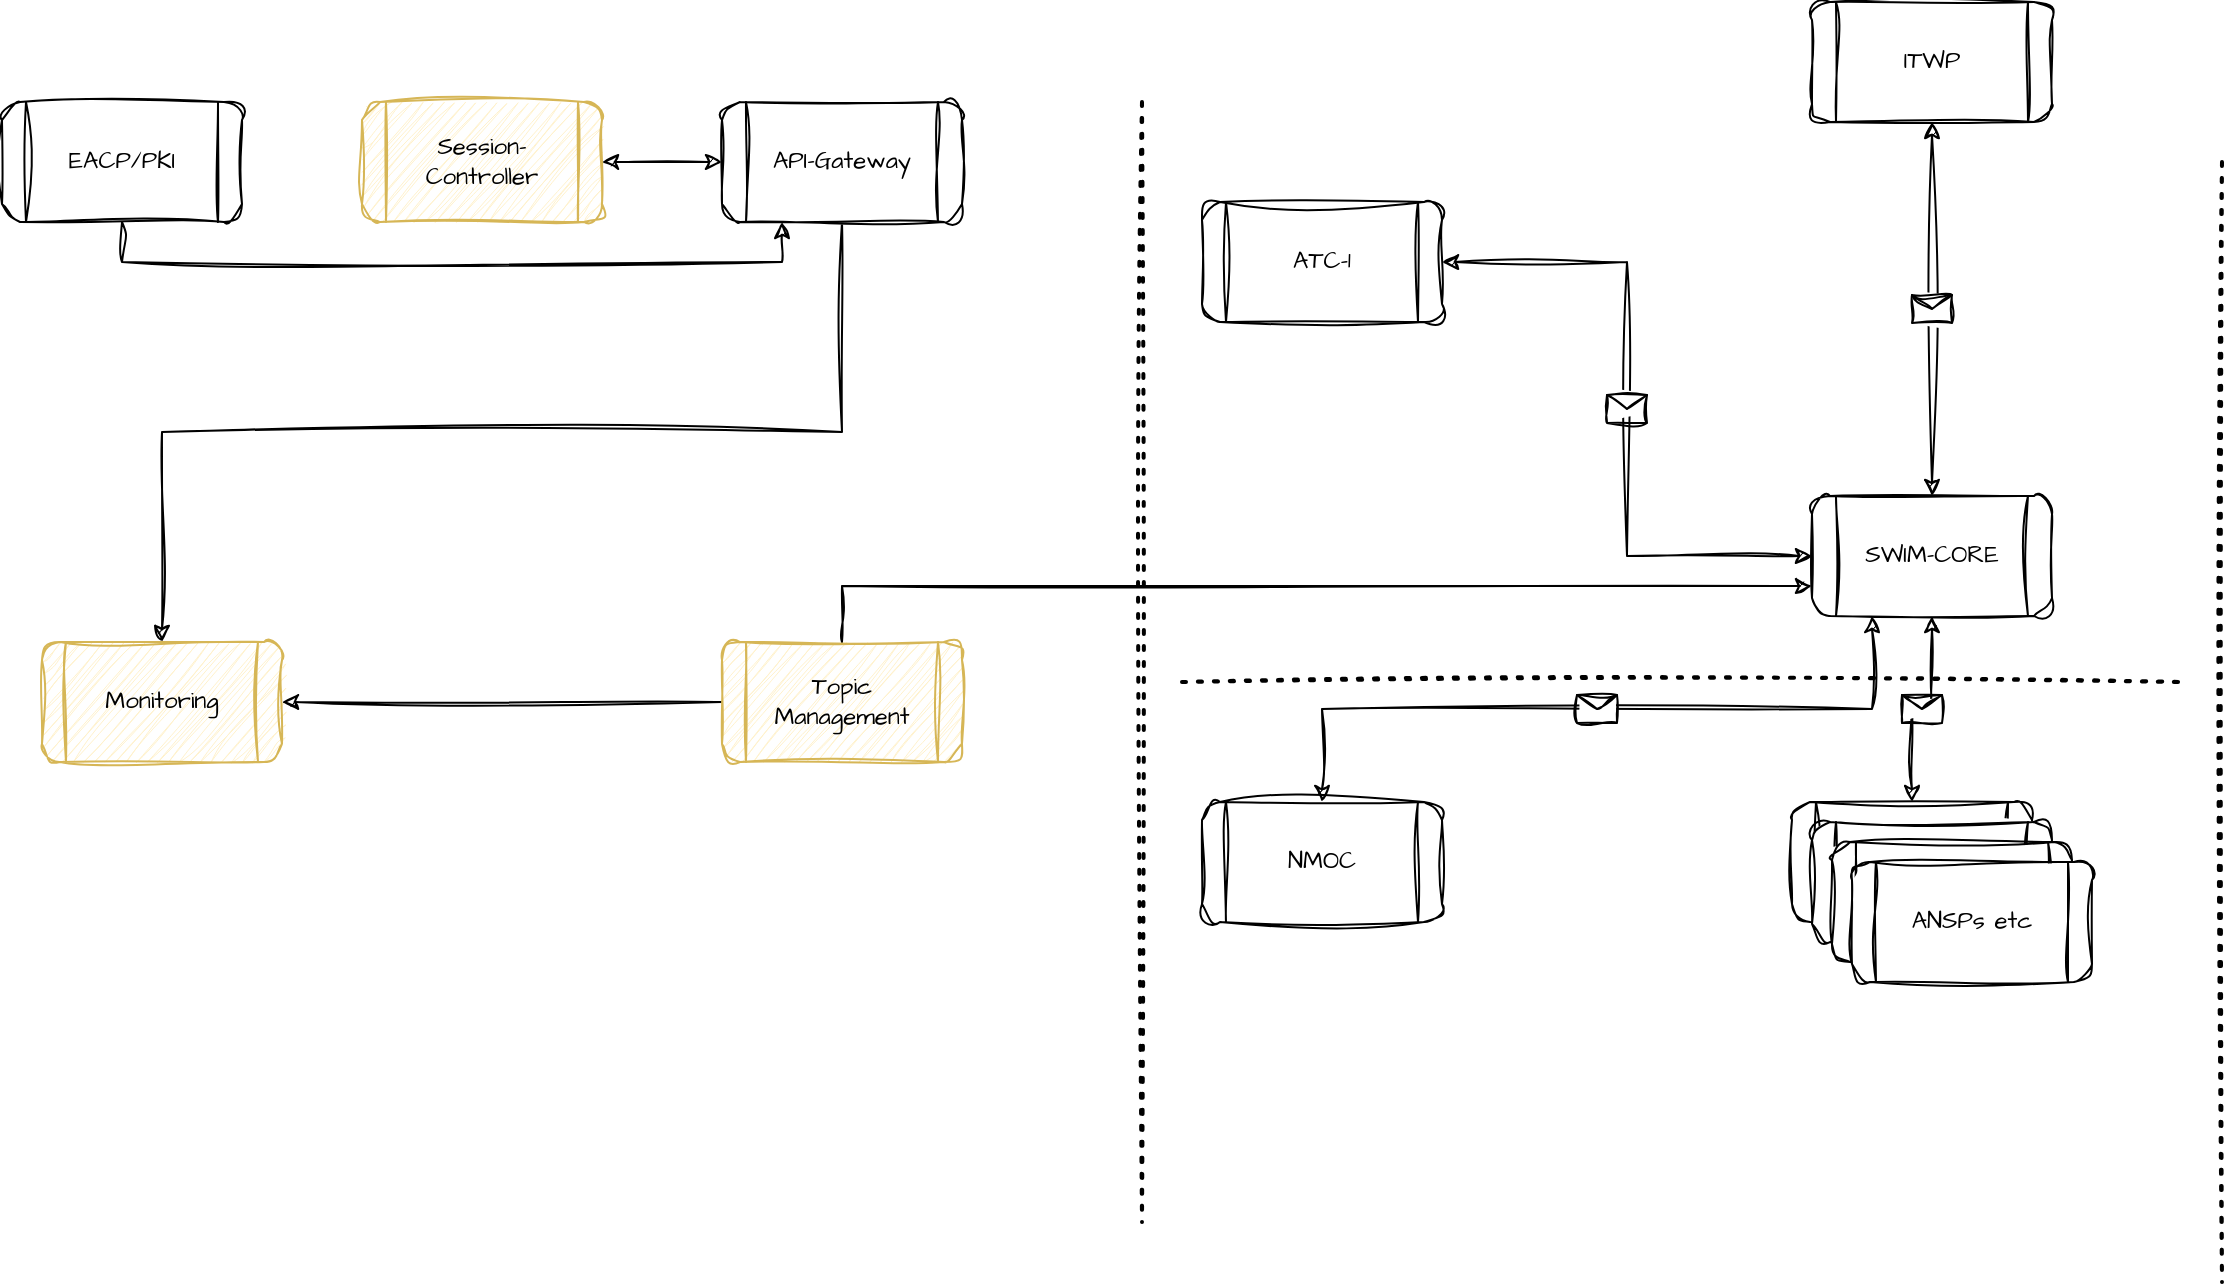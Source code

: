 <mxfile version="28.0.7">
  <diagram name="Seite-1" id="hUbSsvK2uhELkx5SCsLL">
    <mxGraphModel dx="2102" dy="671" grid="1" gridSize="10" guides="1" tooltips="1" connect="1" arrows="1" fold="1" page="1" pageScale="1" pageWidth="827" pageHeight="1169" math="0" shadow="0">
      <root>
        <mxCell id="0" />
        <mxCell id="1" parent="0" />
        <mxCell id="27taV9xG4Q7Hhe_aaaqA-37" value="" style="endArrow=none;dashed=1;html=1;dashPattern=1 3;strokeWidth=2;rounded=0;sketch=1;hachureGap=4;jiggle=2;curveFitting=1;fontFamily=Architects Daughter;fontSource=https%3A%2F%2Ffonts.googleapis.com%2Fcss%3Ffamily%3DArchitects%2BDaughter;" edge="1" parent="1">
          <mxGeometry width="50" height="50" relative="1" as="geometry">
            <mxPoint x="310" y="750" as="sourcePoint" />
            <mxPoint x="810" y="750" as="targetPoint" />
          </mxGeometry>
        </mxCell>
        <mxCell id="27taV9xG4Q7Hhe_aaaqA-38" value="ITWP" style="shape=process;whiteSpace=wrap;html=1;backgroundOutline=1;rounded=1;sketch=1;hachureGap=4;jiggle=2;curveFitting=1;fontFamily=Architects Daughter;fontSource=https%3A%2F%2Ffonts.googleapis.com%2Fcss%3Ffamily%3DArchitects%2BDaughter;" vertex="1" parent="1">
          <mxGeometry x="625" y="410" width="120" height="60" as="geometry" />
        </mxCell>
        <mxCell id="27taV9xG4Q7Hhe_aaaqA-39" value="&lt;div&gt;ATC-1&lt;/div&gt;" style="shape=process;whiteSpace=wrap;html=1;backgroundOutline=1;rounded=1;sketch=1;hachureGap=4;jiggle=2;curveFitting=1;fontFamily=Architects Daughter;fontSource=https%3A%2F%2Ffonts.googleapis.com%2Fcss%3Ffamily%3DArchitects%2BDaughter;" vertex="1" parent="1">
          <mxGeometry x="320" y="510" width="120" height="60" as="geometry" />
        </mxCell>
        <mxCell id="27taV9xG4Q7Hhe_aaaqA-40" value="SWIM-CORE" style="shape=process;whiteSpace=wrap;html=1;backgroundOutline=1;rounded=1;sketch=1;hachureGap=4;jiggle=2;curveFitting=1;fontFamily=Architects Daughter;fontSource=https%3A%2F%2Ffonts.googleapis.com%2Fcss%3Ffamily%3DArchitects%2BDaughter;" vertex="1" parent="1">
          <mxGeometry x="625" y="657" width="120" height="60" as="geometry" />
        </mxCell>
        <mxCell id="27taV9xG4Q7Hhe_aaaqA-41" value="NMOC" style="shape=process;whiteSpace=wrap;html=1;backgroundOutline=1;rounded=1;sketch=1;hachureGap=4;jiggle=2;curveFitting=1;fontFamily=Architects Daughter;fontSource=https%3A%2F%2Ffonts.googleapis.com%2Fcss%3Ffamily%3DArchitects%2BDaughter;" vertex="1" parent="1">
          <mxGeometry x="320" y="810" width="120" height="60" as="geometry" />
        </mxCell>
        <mxCell id="27taV9xG4Q7Hhe_aaaqA-42" value="AU" style="shape=process;whiteSpace=wrap;html=1;backgroundOutline=1;rounded=1;sketch=1;hachureGap=4;jiggle=2;curveFitting=1;fontFamily=Architects Daughter;fontSource=https%3A%2F%2Ffonts.googleapis.com%2Fcss%3Ffamily%3DArchitects%2BDaughter;" vertex="1" parent="1">
          <mxGeometry x="615" y="810" width="120" height="60" as="geometry" />
        </mxCell>
        <mxCell id="27taV9xG4Q7Hhe_aaaqA-43" value="AU" style="shape=process;whiteSpace=wrap;html=1;backgroundOutline=1;rounded=1;sketch=1;hachureGap=4;jiggle=2;curveFitting=1;fontFamily=Architects Daughter;fontSource=https%3A%2F%2Ffonts.googleapis.com%2Fcss%3Ffamily%3DArchitects%2BDaughter;" vertex="1" parent="1">
          <mxGeometry x="625" y="820" width="120" height="60" as="geometry" />
        </mxCell>
        <mxCell id="27taV9xG4Q7Hhe_aaaqA-44" value="AU" style="shape=process;whiteSpace=wrap;html=1;backgroundOutline=1;rounded=1;sketch=1;hachureGap=4;jiggle=2;curveFitting=1;fontFamily=Architects Daughter;fontSource=https%3A%2F%2Ffonts.googleapis.com%2Fcss%3Ffamily%3DArchitects%2BDaughter;" vertex="1" parent="1">
          <mxGeometry x="635" y="830" width="120" height="60" as="geometry" />
        </mxCell>
        <mxCell id="27taV9xG4Q7Hhe_aaaqA-45" value="ANSPs etc" style="shape=process;whiteSpace=wrap;html=1;backgroundOutline=1;rounded=1;sketch=1;hachureGap=4;jiggle=2;curveFitting=1;fontFamily=Architects Daughter;fontSource=https%3A%2F%2Ffonts.googleapis.com%2Fcss%3Ffamily%3DArchitects%2BDaughter;" vertex="1" parent="1">
          <mxGeometry x="645" y="840" width="120" height="60" as="geometry" />
        </mxCell>
        <mxCell id="27taV9xG4Q7Hhe_aaaqA-46" value="" style="endArrow=classic;html=1;rounded=0;entryX=0.25;entryY=1;entryDx=0;entryDy=0;exitX=0.5;exitY=0;exitDx=0;exitDy=0;edgeStyle=orthogonalEdgeStyle;sketch=1;curveFitting=1;jiggle=2;flowAnimation=1;startArrow=classic;startFill=1;" edge="1" parent="1" source="27taV9xG4Q7Hhe_aaaqA-41" target="27taV9xG4Q7Hhe_aaaqA-40">
          <mxGeometry relative="1" as="geometry">
            <mxPoint x="10" y="770" as="sourcePoint" />
            <mxPoint x="110" y="770" as="targetPoint" />
          </mxGeometry>
        </mxCell>
        <mxCell id="27taV9xG4Q7Hhe_aaaqA-47" value="" style="shape=message;html=1;outlineConnect=0;sketch=1;curveFitting=1;jiggle=2;" vertex="1" parent="27taV9xG4Q7Hhe_aaaqA-46">
          <mxGeometry width="20" height="14" relative="1" as="geometry">
            <mxPoint x="-10" y="-7" as="offset" />
          </mxGeometry>
        </mxCell>
        <mxCell id="27taV9xG4Q7Hhe_aaaqA-48" value="" style="endArrow=classic;html=1;rounded=0;entryX=0.5;entryY=1;entryDx=0;entryDy=0;exitX=0.5;exitY=0;exitDx=0;exitDy=0;edgeStyle=orthogonalEdgeStyle;sketch=1;curveFitting=1;jiggle=2;flowAnimation=1;startArrow=classic;startFill=1;" edge="1" parent="1" source="27taV9xG4Q7Hhe_aaaqA-42" target="27taV9xG4Q7Hhe_aaaqA-40">
          <mxGeometry relative="1" as="geometry">
            <mxPoint x="390" y="820" as="sourcePoint" />
            <mxPoint x="665" y="727" as="targetPoint" />
          </mxGeometry>
        </mxCell>
        <mxCell id="27taV9xG4Q7Hhe_aaaqA-49" value="" style="shape=message;html=1;outlineConnect=0;sketch=1;curveFitting=1;jiggle=2;" vertex="1" parent="27taV9xG4Q7Hhe_aaaqA-48">
          <mxGeometry width="20" height="14" relative="1" as="geometry">
            <mxPoint x="-10" y="-7" as="offset" />
          </mxGeometry>
        </mxCell>
        <mxCell id="27taV9xG4Q7Hhe_aaaqA-50" value="" style="endArrow=classic;html=1;rounded=0;entryX=0.5;entryY=1;entryDx=0;entryDy=0;exitX=0.5;exitY=0;exitDx=0;exitDy=0;edgeStyle=orthogonalEdgeStyle;sketch=1;curveFitting=1;jiggle=2;flowAnimation=1;startArrow=classic;startFill=1;" edge="1" parent="1" source="27taV9xG4Q7Hhe_aaaqA-40" target="27taV9xG4Q7Hhe_aaaqA-38">
          <mxGeometry relative="1" as="geometry">
            <mxPoint x="390" y="820" as="sourcePoint" />
            <mxPoint x="665" y="727" as="targetPoint" />
          </mxGeometry>
        </mxCell>
        <mxCell id="27taV9xG4Q7Hhe_aaaqA-51" value="" style="shape=message;html=1;outlineConnect=0;sketch=1;curveFitting=1;jiggle=2;" vertex="1" parent="27taV9xG4Q7Hhe_aaaqA-50">
          <mxGeometry width="20" height="14" relative="1" as="geometry">
            <mxPoint x="-10" y="-7" as="offset" />
          </mxGeometry>
        </mxCell>
        <mxCell id="27taV9xG4Q7Hhe_aaaqA-52" value="" style="endArrow=classic;html=1;rounded=0;entryX=1;entryY=0.5;entryDx=0;entryDy=0;exitX=0;exitY=0.5;exitDx=0;exitDy=0;edgeStyle=orthogonalEdgeStyle;sketch=1;curveFitting=1;jiggle=2;flowAnimation=1;startArrow=classic;startFill=1;" edge="1" parent="1" source="27taV9xG4Q7Hhe_aaaqA-40" target="27taV9xG4Q7Hhe_aaaqA-39">
          <mxGeometry relative="1" as="geometry">
            <mxPoint x="695" y="667" as="sourcePoint" />
            <mxPoint x="695" y="480" as="targetPoint" />
          </mxGeometry>
        </mxCell>
        <mxCell id="27taV9xG4Q7Hhe_aaaqA-53" value="" style="shape=message;html=1;outlineConnect=0;sketch=1;curveFitting=1;jiggle=2;" vertex="1" parent="27taV9xG4Q7Hhe_aaaqA-52">
          <mxGeometry width="20" height="14" relative="1" as="geometry">
            <mxPoint x="-10" y="-7" as="offset" />
          </mxGeometry>
        </mxCell>
        <mxCell id="27taV9xG4Q7Hhe_aaaqA-54" value="" style="endArrow=none;dashed=1;html=1;dashPattern=1 3;strokeWidth=2;rounded=0;sketch=1;hachureGap=4;jiggle=2;curveFitting=1;fontFamily=Architects Daughter;fontSource=https%3A%2F%2Ffonts.googleapis.com%2Fcss%3Ffamily%3DArchitects%2BDaughter;" edge="1" parent="1">
          <mxGeometry width="50" height="50" relative="1" as="geometry">
            <mxPoint x="290" y="460" as="sourcePoint" />
            <mxPoint x="290" y="1020" as="targetPoint" />
          </mxGeometry>
        </mxCell>
        <mxCell id="27taV9xG4Q7Hhe_aaaqA-55" style="edgeStyle=orthogonalEdgeStyle;rounded=0;orthogonalLoop=1;jettySize=auto;html=1;exitX=0.5;exitY=1;exitDx=0;exitDy=0;entryX=0.5;entryY=0;entryDx=0;entryDy=0;sketch=1;curveFitting=1;jiggle=2;" edge="1" parent="1" source="27taV9xG4Q7Hhe_aaaqA-56" target="27taV9xG4Q7Hhe_aaaqA-61">
          <mxGeometry relative="1" as="geometry" />
        </mxCell>
        <mxCell id="27taV9xG4Q7Hhe_aaaqA-56" value="API-Gateway" style="shape=process;whiteSpace=wrap;html=1;backgroundOutline=1;rounded=1;sketch=1;hachureGap=4;jiggle=2;curveFitting=1;fontFamily=Architects Daughter;fontSource=https%3A%2F%2Ffonts.googleapis.com%2Fcss%3Ffamily%3DArchitects%2BDaughter;" vertex="1" parent="1">
          <mxGeometry x="80" y="460" width="120" height="60" as="geometry" />
        </mxCell>
        <mxCell id="27taV9xG4Q7Hhe_aaaqA-57" style="edgeStyle=orthogonalEdgeStyle;rounded=0;orthogonalLoop=1;jettySize=auto;html=1;entryX=0;entryY=0.5;entryDx=0;entryDy=0;startArrow=classic;startFill=1;sketch=1;curveFitting=1;jiggle=2;" edge="1" parent="1" source="27taV9xG4Q7Hhe_aaaqA-58" target="27taV9xG4Q7Hhe_aaaqA-56">
          <mxGeometry relative="1" as="geometry" />
        </mxCell>
        <mxCell id="27taV9xG4Q7Hhe_aaaqA-58" value="Session-Controller" style="shape=process;whiteSpace=wrap;html=1;backgroundOutline=1;rounded=1;sketch=1;hachureGap=4;jiggle=2;curveFitting=1;fontFamily=Architects Daughter;fontSource=https%3A%2F%2Ffonts.googleapis.com%2Fcss%3Ffamily%3DArchitects%2BDaughter;fillColor=#fff2cc;strokeColor=#d6b656;" vertex="1" parent="1">
          <mxGeometry x="-100" y="460" width="120" height="60" as="geometry" />
        </mxCell>
        <mxCell id="27taV9xG4Q7Hhe_aaaqA-59" style="edgeStyle=orthogonalEdgeStyle;rounded=0;orthogonalLoop=1;jettySize=auto;html=1;exitX=0.5;exitY=1;exitDx=0;exitDy=0;entryX=0.25;entryY=1;entryDx=0;entryDy=0;sketch=1;curveFitting=1;jiggle=2;" edge="1" parent="1" source="27taV9xG4Q7Hhe_aaaqA-60" target="27taV9xG4Q7Hhe_aaaqA-56">
          <mxGeometry relative="1" as="geometry" />
        </mxCell>
        <mxCell id="27taV9xG4Q7Hhe_aaaqA-60" value="EACP/PKI" style="shape=process;whiteSpace=wrap;html=1;backgroundOutline=1;rounded=1;sketch=1;hachureGap=4;jiggle=2;curveFitting=1;fontFamily=Architects Daughter;fontSource=https%3A%2F%2Ffonts.googleapis.com%2Fcss%3Ffamily%3DArchitects%2BDaughter;" vertex="1" parent="1">
          <mxGeometry x="-280" y="460" width="120" height="60" as="geometry" />
        </mxCell>
        <mxCell id="27taV9xG4Q7Hhe_aaaqA-61" value="Monitoring" style="shape=process;whiteSpace=wrap;html=1;backgroundOutline=1;rounded=1;sketch=1;hachureGap=4;jiggle=2;curveFitting=1;fontFamily=Architects Daughter;fontSource=https%3A%2F%2Ffonts.googleapis.com%2Fcss%3Ffamily%3DArchitects%2BDaughter;fillColor=#fff2cc;strokeColor=#d6b656;" vertex="1" parent="1">
          <mxGeometry x="-260" y="730" width="120" height="60" as="geometry" />
        </mxCell>
        <mxCell id="27taV9xG4Q7Hhe_aaaqA-62" style="edgeStyle=orthogonalEdgeStyle;rounded=0;orthogonalLoop=1;jettySize=auto;html=1;exitX=0.5;exitY=0;exitDx=0;exitDy=0;entryX=0;entryY=0.75;entryDx=0;entryDy=0;sketch=1;curveFitting=1;jiggle=2;" edge="1" parent="1" source="27taV9xG4Q7Hhe_aaaqA-64" target="27taV9xG4Q7Hhe_aaaqA-40">
          <mxGeometry relative="1" as="geometry" />
        </mxCell>
        <mxCell id="27taV9xG4Q7Hhe_aaaqA-63" style="edgeStyle=orthogonalEdgeStyle;rounded=0;orthogonalLoop=1;jettySize=auto;html=1;exitX=0;exitY=0.5;exitDx=0;exitDy=0;entryX=1;entryY=0.5;entryDx=0;entryDy=0;sketch=1;curveFitting=1;jiggle=2;" edge="1" parent="1" source="27taV9xG4Q7Hhe_aaaqA-64" target="27taV9xG4Q7Hhe_aaaqA-61">
          <mxGeometry relative="1" as="geometry" />
        </mxCell>
        <mxCell id="27taV9xG4Q7Hhe_aaaqA-64" value="Topic Management" style="shape=process;whiteSpace=wrap;html=1;backgroundOutline=1;rounded=1;sketch=1;hachureGap=4;jiggle=2;curveFitting=1;fontFamily=Architects Daughter;fontSource=https%3A%2F%2Ffonts.googleapis.com%2Fcss%3Ffamily%3DArchitects%2BDaughter;fillColor=#fff2cc;strokeColor=#d6b656;" vertex="1" parent="1">
          <mxGeometry x="80" y="730" width="120" height="60" as="geometry" />
        </mxCell>
        <mxCell id="27taV9xG4Q7Hhe_aaaqA-65" value="" style="endArrow=none;dashed=1;html=1;dashPattern=1 3;strokeWidth=2;rounded=0;sketch=1;hachureGap=4;jiggle=2;curveFitting=1;fontFamily=Architects Daughter;fontSource=https%3A%2F%2Ffonts.googleapis.com%2Fcss%3Ffamily%3DArchitects%2BDaughter;jumpStyle=line;jumpSize=27;" edge="1" parent="1">
          <mxGeometry width="50" height="50" relative="1" as="geometry">
            <mxPoint x="830" y="490" as="sourcePoint" />
            <mxPoint x="830" y="1050" as="targetPoint" />
          </mxGeometry>
        </mxCell>
      </root>
    </mxGraphModel>
  </diagram>
</mxfile>
